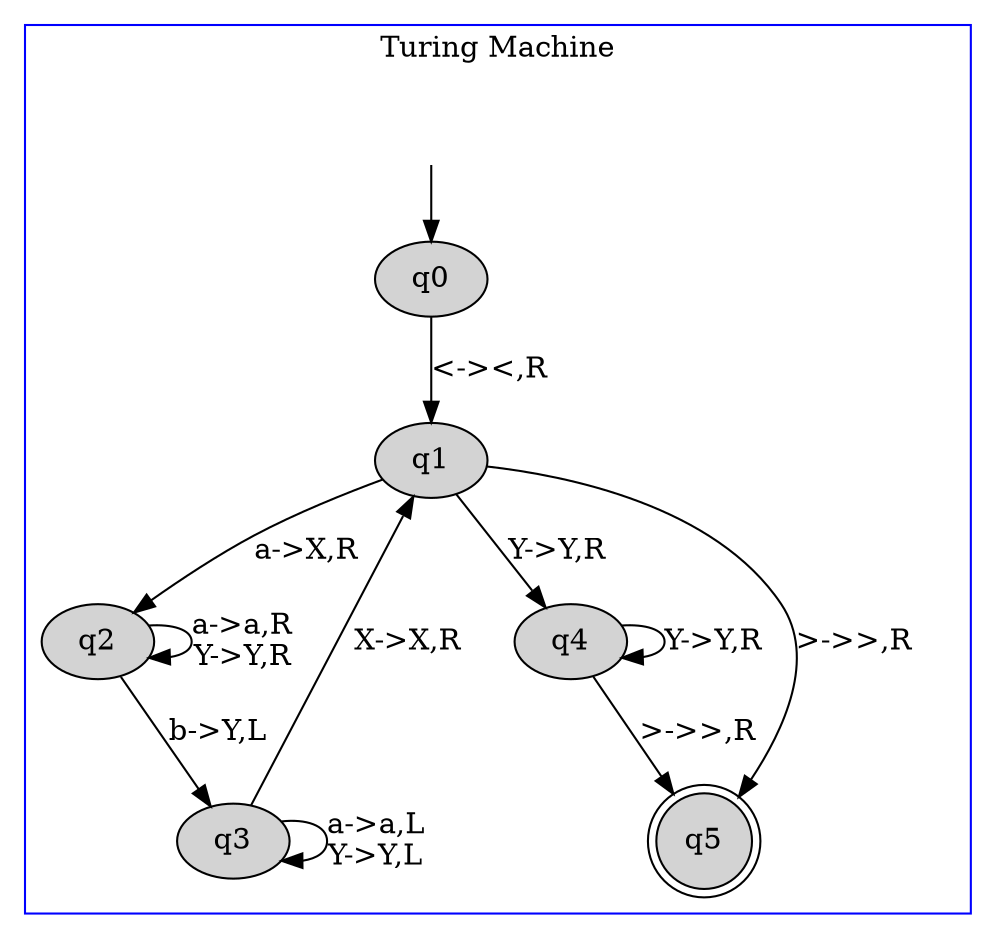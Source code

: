 digraph G {
	subgraph cluster_1 {
		node [style=filled];
		label = "Turing Machine"
		color=blue;

		q0;
		q1;
		q2;
		q3;
		q4;
		q5 [shape="doublecircle"];
		q0->q1[label="<-><,R"];
		q1->q2[label="a->X,R"];
		q1->q4[label="Y->Y,R"];
		q1->q5[label=">->>,R"];
		q2->q2[label="a->a,R
Y->Y,R"];
		q2->q3[label="b->Y,L"];
		q3->q1[label="X->X,R"];
		q3->q3[label="a->a,L
Y->Y,L"];
		q4->q4[label="Y->Y,R"];
		q4->q5[label=">->>,R"];
x [color=white, label=""];		x->q0	}

}